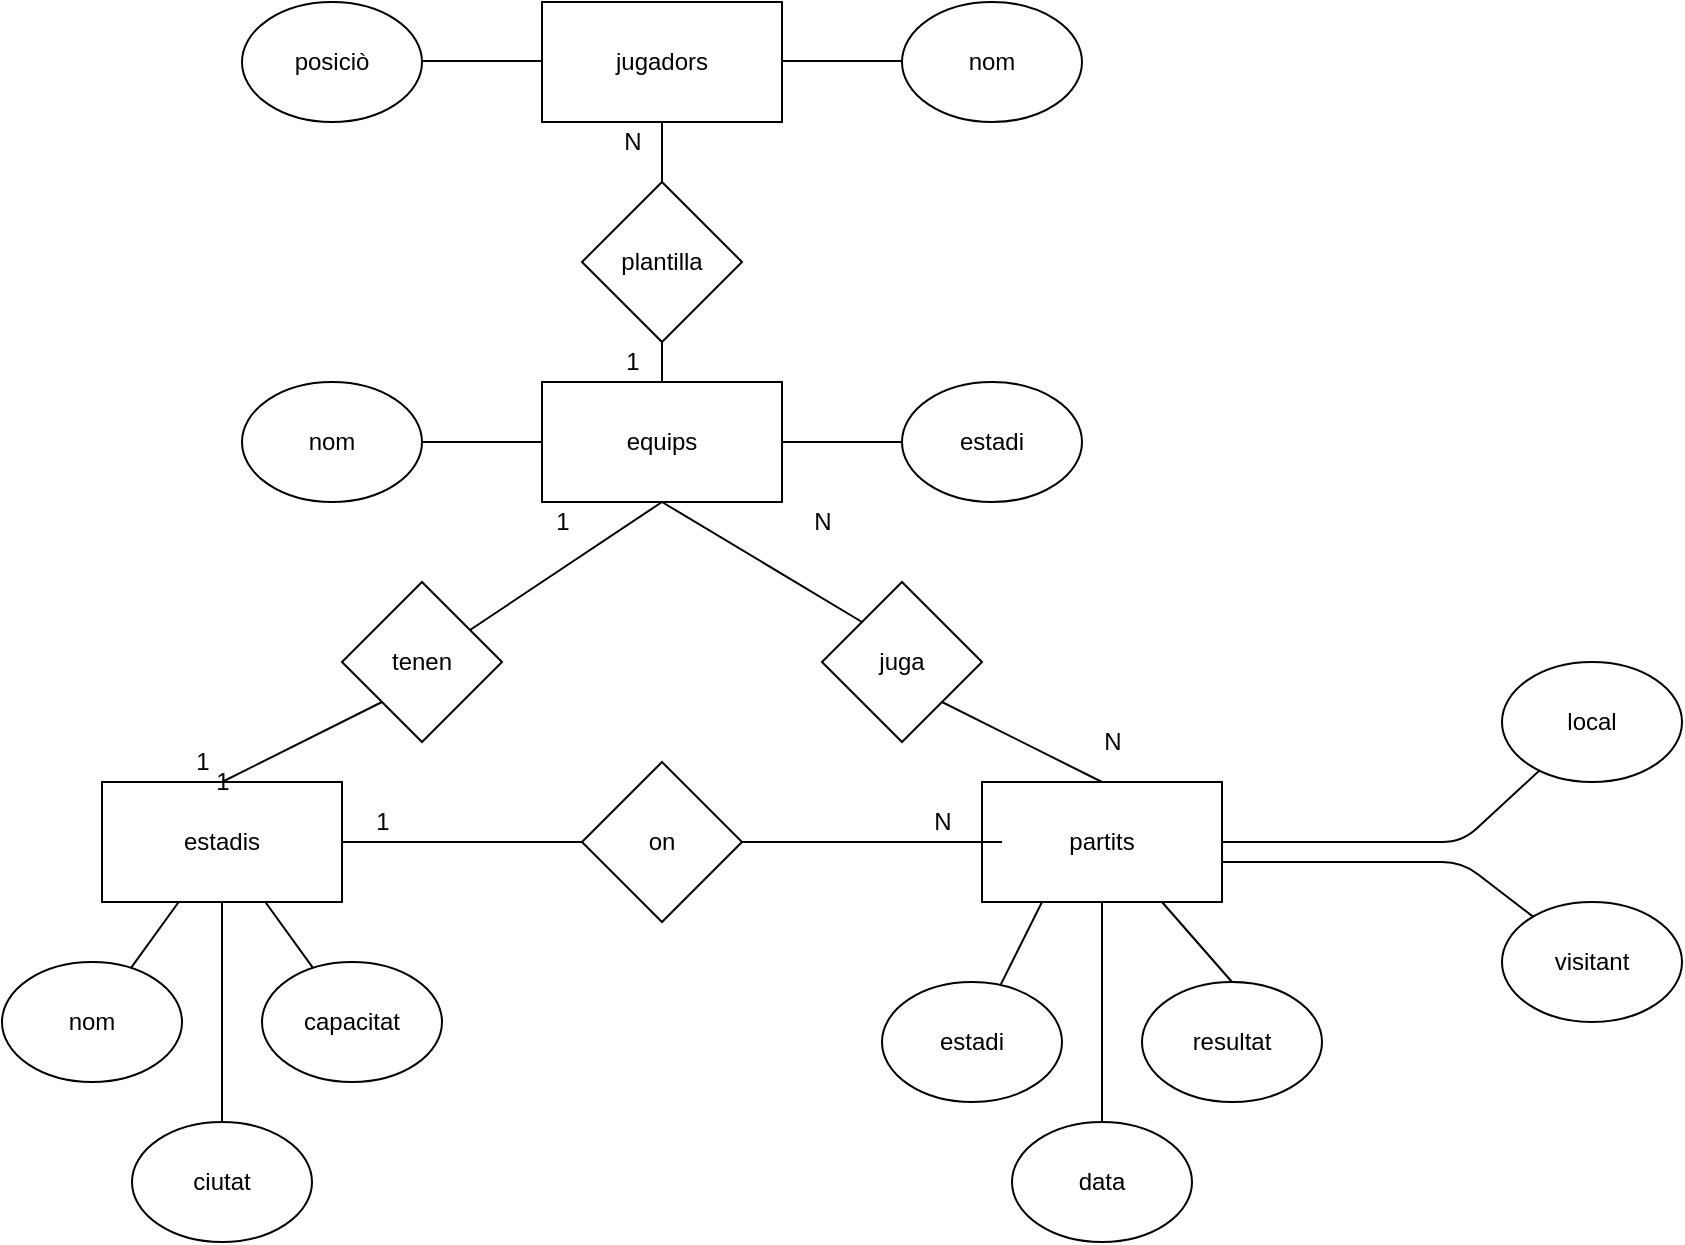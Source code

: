 <mxfile>
    <diagram id="GLGrYHMnKc7yP4GMXuFN" name="Página-1">
        <mxGraphModel dx="851" dy="473" grid="1" gridSize="10" guides="1" tooltips="1" connect="1" arrows="1" fold="1" page="1" pageScale="1" pageWidth="1169" pageHeight="1654" background="none" math="0" shadow="0">
            <root>
                <mxCell id="0"/>
                <mxCell id="1" parent="0"/>
                <mxCell id="26" value="" style="edgeStyle=none;html=1;endArrow=none;endFill=0;exitX=0.5;exitY=0;exitDx=0;exitDy=0;entryX=1;entryY=1;entryDx=0;entryDy=0;" parent="1" source="47" target="41" edge="1">
                    <mxGeometry relative="1" as="geometry">
                        <mxPoint x="495" y="450" as="sourcePoint"/>
                    </mxGeometry>
                </mxCell>
                <mxCell id="27" value="" style="edgeStyle=none;html=1;startArrow=none;startFill=0;endArrow=none;endFill=0;" parent="1" source="68" target="35" edge="1">
                    <mxGeometry relative="1" as="geometry">
                        <mxPoint x="665" y="490" as="sourcePoint"/>
                    </mxGeometry>
                </mxCell>
                <mxCell id="29" value="" style="edgeStyle=none;html=1;startArrow=none;startFill=0;endArrow=none;endFill=0;" parent="1" source="31" target="36" edge="1">
                    <mxGeometry relative="1" as="geometry"/>
                </mxCell>
                <mxCell id="30" value="" style="edgeStyle=none;html=1;startArrow=none;startFill=0;endArrow=none;endFill=0;" parent="1" source="31" target="37" edge="1">
                    <mxGeometry relative="1" as="geometry"/>
                </mxCell>
                <mxCell id="82" style="edgeStyle=none;html=1;exitX=0.5;exitY=0;exitDx=0;exitDy=0;entryX=0.5;entryY=1;entryDx=0;entryDy=0;endArrow=none;endFill=0;startArrow=none;" edge="1" parent="1" source="88" target="78">
                    <mxGeometry relative="1" as="geometry"/>
                </mxCell>
                <mxCell id="83" value="" style="edgeStyle=none;html=1;endArrow=none;endFill=0;" edge="1" parent="1" source="31" target="37">
                    <mxGeometry relative="1" as="geometry"/>
                </mxCell>
                <mxCell id="31" value="equips" style="rounded=0;whiteSpace=wrap;html=1;" parent="1" vertex="1">
                    <mxGeometry x="435" y="260" width="120" height="60" as="geometry"/>
                </mxCell>
                <mxCell id="32" value="" style="edgeStyle=none;html=1;startArrow=none;startFill=0;endArrow=none;endFill=0;" parent="1" source="35" target="38" edge="1">
                    <mxGeometry relative="1" as="geometry"/>
                </mxCell>
                <mxCell id="33" value="" style="edgeStyle=none;html=1;startArrow=none;startFill=0;endArrow=none;endFill=0;" parent="1" source="35" target="39" edge="1">
                    <mxGeometry relative="1" as="geometry"/>
                </mxCell>
                <mxCell id="34" value="" style="edgeStyle=none;html=1;startArrow=none;startFill=0;endArrow=none;endFill=0;" parent="1" source="35" target="40" edge="1">
                    <mxGeometry relative="1" as="geometry"/>
                </mxCell>
                <mxCell id="35" value="estadis" style="rounded=0;whiteSpace=wrap;html=1;" parent="1" vertex="1">
                    <mxGeometry x="215" y="460" width="120" height="60" as="geometry"/>
                </mxCell>
                <mxCell id="36" value="nom" style="ellipse;whiteSpace=wrap;html=1;" parent="1" vertex="1">
                    <mxGeometry x="285" y="260" width="90" height="60" as="geometry"/>
                </mxCell>
                <mxCell id="37" value="estadi" style="ellipse;whiteSpace=wrap;html=1;" parent="1" vertex="1">
                    <mxGeometry x="615" y="260" width="90" height="60" as="geometry"/>
                </mxCell>
                <mxCell id="38" value="nom" style="ellipse;whiteSpace=wrap;html=1;" parent="1" vertex="1">
                    <mxGeometry x="165" y="550" width="90" height="60" as="geometry"/>
                </mxCell>
                <mxCell id="39" value="capacitat" style="ellipse;whiteSpace=wrap;html=1;" parent="1" vertex="1">
                    <mxGeometry x="295" y="550" width="90" height="60" as="geometry"/>
                </mxCell>
                <mxCell id="40" value="ciutat" style="ellipse;whiteSpace=wrap;html=1;" parent="1" vertex="1">
                    <mxGeometry x="230" y="630" width="90" height="60" as="geometry"/>
                </mxCell>
                <mxCell id="41" value="juga" style="rhombus;whiteSpace=wrap;html=1;" parent="1" vertex="1">
                    <mxGeometry x="575" y="360" width="80" height="80" as="geometry"/>
                </mxCell>
                <mxCell id="43" value="1" style="text;html=1;align=center;verticalAlign=middle;resizable=0;points=[];autosize=1;strokeColor=none;fillColor=none;" parent="1" vertex="1">
                    <mxGeometry x="345" y="470" width="20" height="20" as="geometry"/>
                </mxCell>
                <mxCell id="44" value="N" style="text;html=1;align=center;verticalAlign=middle;resizable=0;points=[];autosize=1;strokeColor=none;fillColor=none;" parent="1" vertex="1">
                    <mxGeometry x="625" y="470" width="20" height="20" as="geometry"/>
                </mxCell>
                <mxCell id="45" value="N" style="text;html=1;align=center;verticalAlign=middle;resizable=0;points=[];autosize=1;strokeColor=none;fillColor=none;" parent="1" vertex="1">
                    <mxGeometry x="710" y="430" width="20" height="20" as="geometry"/>
                </mxCell>
                <mxCell id="46" value="N" style="text;html=1;align=center;verticalAlign=middle;resizable=0;points=[];autosize=1;strokeColor=none;fillColor=none;" parent="1" vertex="1">
                    <mxGeometry x="565" y="320" width="20" height="20" as="geometry"/>
                </mxCell>
                <mxCell id="47" value="partits" style="rounded=0;whiteSpace=wrap;html=1;" parent="1" vertex="1">
                    <mxGeometry x="655" y="460" width="120" height="60" as="geometry"/>
                </mxCell>
                <mxCell id="49" value="" style="edgeStyle=none;html=1;startArrow=none;startFill=0;endArrow=none;endFill=0;" parent="1" target="51" edge="1">
                    <mxGeometry relative="1" as="geometry">
                        <mxPoint x="715" y="520" as="sourcePoint"/>
                    </mxGeometry>
                </mxCell>
                <mxCell id="50" value="" style="edgeStyle=none;html=1;startArrow=none;startFill=0;endArrow=none;endFill=0;exitX=1;exitY=0.5;exitDx=0;exitDy=0;" parent="1" source="47" target="52" edge="1">
                    <mxGeometry relative="1" as="geometry">
                        <mxPoint x="860" y="490" as="sourcePoint"/>
                        <Array as="points">
                            <mxPoint x="895" y="490"/>
                        </Array>
                    </mxGeometry>
                </mxCell>
                <mxCell id="52" value="local" style="ellipse;whiteSpace=wrap;html=1;" parent="1" vertex="1">
                    <mxGeometry x="915" y="400" width="90" height="60" as="geometry"/>
                </mxCell>
                <mxCell id="57" value="" style="edgeStyle=none;html=1;startArrow=none;startFill=0;endArrow=none;endFill=0;" parent="1" target="58" edge="1">
                    <mxGeometry relative="1" as="geometry">
                        <mxPoint x="775" y="500" as="sourcePoint"/>
                        <Array as="points">
                            <mxPoint x="835" y="500"/>
                            <mxPoint x="895" y="500"/>
                        </Array>
                    </mxGeometry>
                </mxCell>
                <mxCell id="58" value="visitant" style="ellipse;whiteSpace=wrap;html=1;" parent="1" vertex="1">
                    <mxGeometry x="915" y="520" width="90" height="60" as="geometry"/>
                </mxCell>
                <mxCell id="61" value="" style="edgeStyle=none;html=1;startArrow=none;startFill=0;endArrow=none;endFill=0;exitX=0.25;exitY=1;exitDx=0;exitDy=0;" parent="1" source="47" target="62" edge="1">
                    <mxGeometry relative="1" as="geometry">
                        <mxPoint x="735" y="420" as="sourcePoint"/>
                    </mxGeometry>
                </mxCell>
                <mxCell id="62" value="estadi" style="ellipse;whiteSpace=wrap;html=1;" parent="1" vertex="1">
                    <mxGeometry x="605" y="560" width="90" height="60" as="geometry"/>
                </mxCell>
                <mxCell id="64" value="resultat" style="ellipse;whiteSpace=wrap;html=1;" parent="1" vertex="1">
                    <mxGeometry x="735" y="560" width="90" height="60" as="geometry"/>
                </mxCell>
                <mxCell id="66" value="" style="endArrow=none;html=1;entryX=0.5;entryY=1;entryDx=0;entryDy=0;startArrow=none;" edge="1" parent="1" source="42" target="31">
                    <mxGeometry width="50" height="50" relative="1" as="geometry">
                        <mxPoint x="335" y="460" as="sourcePoint"/>
                        <mxPoint x="385" y="410" as="targetPoint"/>
                    </mxGeometry>
                </mxCell>
                <mxCell id="42" value="tenen" style="rhombus;whiteSpace=wrap;html=1;" parent="1" vertex="1">
                    <mxGeometry x="335" y="360" width="80" height="80" as="geometry"/>
                </mxCell>
                <mxCell id="67" value="" style="endArrow=none;html=1;entryX=0;entryY=1;entryDx=0;entryDy=0;exitX=0.5;exitY=0;exitDx=0;exitDy=0;" edge="1" parent="1" source="35" target="42">
                    <mxGeometry width="50" height="50" relative="1" as="geometry">
                        <mxPoint x="335" y="460" as="sourcePoint"/>
                        <mxPoint x="482.76" y="318.98" as="targetPoint"/>
                    </mxGeometry>
                </mxCell>
                <mxCell id="68" value="on" style="rhombus;whiteSpace=wrap;html=1;" vertex="1" parent="1">
                    <mxGeometry x="455" y="450" width="80" height="80" as="geometry"/>
                </mxCell>
                <mxCell id="70" value="" style="edgeStyle=none;html=1;startArrow=none;startFill=0;endArrow=none;endFill=0;" edge="1" parent="1" target="68">
                    <mxGeometry relative="1" as="geometry">
                        <mxPoint x="665" y="490" as="sourcePoint"/>
                        <mxPoint x="390" y="490" as="targetPoint"/>
                    </mxGeometry>
                </mxCell>
                <mxCell id="71" value="" style="endArrow=none;html=1;entryX=0.5;entryY=1;entryDx=0;entryDy=0;exitX=0;exitY=0;exitDx=0;exitDy=0;" edge="1" parent="1" source="41" target="31">
                    <mxGeometry width="50" height="50" relative="1" as="geometry">
                        <mxPoint x="465" y="440" as="sourcePoint"/>
                        <mxPoint x="515" y="390" as="targetPoint"/>
                    </mxGeometry>
                </mxCell>
                <mxCell id="51" value="data" style="ellipse;whiteSpace=wrap;html=1;" parent="1" vertex="1">
                    <mxGeometry x="670" y="630" width="90" height="60" as="geometry"/>
                </mxCell>
                <mxCell id="72" value="" style="edgeStyle=none;html=1;startArrow=none;startFill=0;endArrow=none;endFill=0;entryX=0.5;entryY=0;entryDx=0;entryDy=0;exitX=0.75;exitY=1;exitDx=0;exitDy=0;" edge="1" parent="1" source="47" target="64">
                    <mxGeometry relative="1" as="geometry">
                        <mxPoint x="715" y="520" as="sourcePoint"/>
                        <mxPoint x="778.69" y="702.04" as="targetPoint"/>
                    </mxGeometry>
                </mxCell>
                <mxCell id="75" value="1" style="text;html=1;align=center;verticalAlign=middle;resizable=0;points=[];autosize=1;strokeColor=none;fillColor=none;" vertex="1" parent="1">
                    <mxGeometry x="255" y="440" width="20" height="20" as="geometry"/>
                </mxCell>
                <mxCell id="76" value="1" style="text;html=1;align=center;verticalAlign=middle;resizable=0;points=[];autosize=1;strokeColor=none;fillColor=none;" vertex="1" parent="1">
                    <mxGeometry x="265" y="450" width="20" height="20" as="geometry"/>
                </mxCell>
                <mxCell id="77" value="1" style="text;html=1;align=center;verticalAlign=middle;resizable=0;points=[];autosize=1;strokeColor=none;fillColor=none;" vertex="1" parent="1">
                    <mxGeometry x="435" y="320" width="20" height="20" as="geometry"/>
                </mxCell>
                <mxCell id="78" value="jugadors" style="rounded=0;whiteSpace=wrap;html=1;" vertex="1" parent="1">
                    <mxGeometry x="435" y="70" width="120" height="60" as="geometry"/>
                </mxCell>
                <mxCell id="84" value="posiciò" style="ellipse;whiteSpace=wrap;html=1;" vertex="1" parent="1">
                    <mxGeometry x="285" y="70" width="90" height="60" as="geometry"/>
                </mxCell>
                <mxCell id="85" value="" style="edgeStyle=none;html=1;startArrow=none;startFill=0;endArrow=none;endFill=0;" edge="1" parent="1">
                    <mxGeometry relative="1" as="geometry">
                        <mxPoint x="435" y="99.5" as="sourcePoint"/>
                        <mxPoint x="375" y="99.5" as="targetPoint"/>
                    </mxGeometry>
                </mxCell>
                <mxCell id="86" value="nom" style="ellipse;whiteSpace=wrap;html=1;" vertex="1" parent="1">
                    <mxGeometry x="615" y="70" width="90" height="60" as="geometry"/>
                </mxCell>
                <mxCell id="87" value="" style="edgeStyle=none;html=1;endArrow=none;endFill=0;" edge="1" parent="1">
                    <mxGeometry relative="1" as="geometry">
                        <mxPoint x="555" y="99.5" as="sourcePoint"/>
                        <mxPoint x="615" y="99.5" as="targetPoint"/>
                    </mxGeometry>
                </mxCell>
                <mxCell id="88" value="plantilla" style="rhombus;whiteSpace=wrap;html=1;" vertex="1" parent="1">
                    <mxGeometry x="455" y="160" width="80" height="80" as="geometry"/>
                </mxCell>
                <mxCell id="89" value="" style="edgeStyle=none;html=1;exitX=0.5;exitY=0;exitDx=0;exitDy=0;entryX=0.5;entryY=1;entryDx=0;entryDy=0;endArrow=none;endFill=0;" edge="1" parent="1" source="31" target="88">
                    <mxGeometry relative="1" as="geometry">
                        <mxPoint x="495" y="260" as="sourcePoint"/>
                        <mxPoint x="495" y="150" as="targetPoint"/>
                    </mxGeometry>
                </mxCell>
                <mxCell id="90" value="1" style="text;html=1;align=center;verticalAlign=middle;resizable=0;points=[];autosize=1;strokeColor=none;fillColor=none;" vertex="1" parent="1">
                    <mxGeometry x="470" y="240" width="20" height="20" as="geometry"/>
                </mxCell>
                <mxCell id="91" value="N" style="text;html=1;align=center;verticalAlign=middle;resizable=0;points=[];autosize=1;strokeColor=none;fillColor=none;" vertex="1" parent="1">
                    <mxGeometry x="470" y="130" width="20" height="20" as="geometry"/>
                </mxCell>
            </root>
        </mxGraphModel>
    </diagram>
</mxfile>